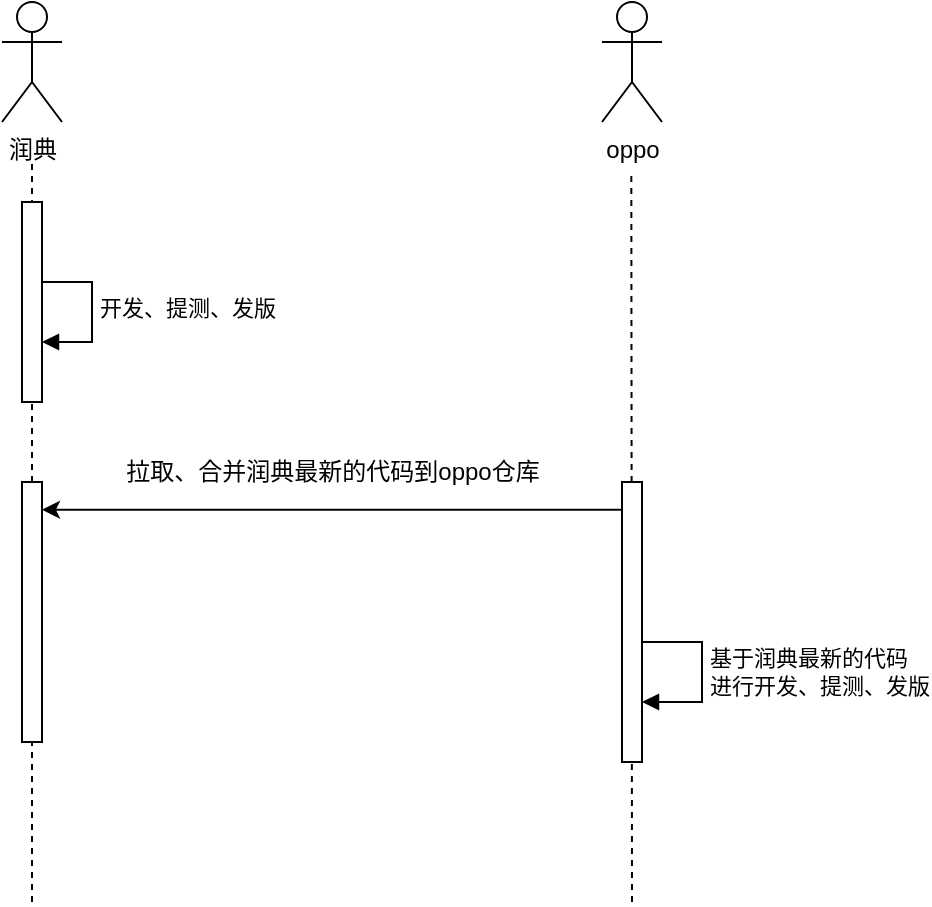 <mxfile version="24.0.5" type="github">
  <diagram name="第 1 页" id="v4PLKLkjullXmdCW0b4M">
    <mxGraphModel dx="1195" dy="622" grid="1" gridSize="10" guides="1" tooltips="1" connect="1" arrows="1" fold="1" page="1" pageScale="1" pageWidth="827" pageHeight="1169" math="0" shadow="0">
      <root>
        <mxCell id="0" />
        <mxCell id="1" parent="0" />
        <mxCell id="cKlX9IGwv4N4A4zVIS19-18" value="开发、提测、发版" style="html=1;align=left;spacingLeft=2;endArrow=block;rounded=0;edgeStyle=orthogonalEdgeStyle;curved=0;rounded=0;" edge="1" target="cKlX9IGwv4N4A4zVIS19-17" parent="1">
          <mxGeometry relative="1" as="geometry">
            <mxPoint x="245" y="270" as="sourcePoint" />
            <Array as="points">
              <mxPoint x="275" y="300" />
            </Array>
          </mxGeometry>
        </mxCell>
        <mxCell id="cKlX9IGwv4N4A4zVIS19-1" value="润典" style="shape=umlActor;verticalLabelPosition=bottom;verticalAlign=top;html=1;" vertex="1" parent="1">
          <mxGeometry x="230" y="130" width="30" height="60" as="geometry" />
        </mxCell>
        <mxCell id="cKlX9IGwv4N4A4zVIS19-2" value="oppo" style="shape=umlActor;verticalLabelPosition=bottom;verticalAlign=top;html=1;" vertex="1" parent="1">
          <mxGeometry x="530" y="130" width="30" height="60" as="geometry" />
        </mxCell>
        <mxCell id="cKlX9IGwv4N4A4zVIS19-7" value="" style="endArrow=none;dashed=1;html=1;rounded=0;" edge="1" parent="1">
          <mxGeometry width="50" height="50" relative="1" as="geometry">
            <mxPoint x="545" y="580" as="sourcePoint" />
            <mxPoint x="544.66" y="214" as="targetPoint" />
          </mxGeometry>
        </mxCell>
        <mxCell id="cKlX9IGwv4N4A4zVIS19-8" value="" style="endArrow=none;dashed=1;html=1;rounded=0;" edge="1" parent="1" source="cKlX9IGwv4N4A4zVIS19-20">
          <mxGeometry width="50" height="50" relative="1" as="geometry">
            <mxPoint x="244.71" y="580" as="sourcePoint" />
            <mxPoint x="245" y="210" as="targetPoint" />
          </mxGeometry>
        </mxCell>
        <mxCell id="cKlX9IGwv4N4A4zVIS19-17" value="" style="html=1;points=[[0,0,0,0,5],[0,1,0,0,-5],[1,0,0,0,5],[1,1,0,0,-5]];perimeter=orthogonalPerimeter;outlineConnect=0;targetShapes=umlLifeline;portConstraint=eastwest;newEdgeStyle={&quot;curved&quot;:0,&quot;rounded&quot;:0};" vertex="1" parent="1">
          <mxGeometry x="240" y="230" width="10" height="100" as="geometry" />
        </mxCell>
        <mxCell id="cKlX9IGwv4N4A4zVIS19-21" value="" style="endArrow=none;dashed=1;html=1;rounded=0;" edge="1" parent="1" target="cKlX9IGwv4N4A4zVIS19-20">
          <mxGeometry width="50" height="50" relative="1" as="geometry">
            <mxPoint x="245" y="580" as="sourcePoint" />
            <mxPoint x="245" y="210" as="targetPoint" />
          </mxGeometry>
        </mxCell>
        <mxCell id="cKlX9IGwv4N4A4zVIS19-20" value="" style="html=1;points=[[0,0,0,0,5],[0,1,0,0,-5],[1,0,0,0,5],[1,1,0,0,-5]];perimeter=orthogonalPerimeter;outlineConnect=0;targetShapes=umlLifeline;portConstraint=eastwest;newEdgeStyle={&quot;curved&quot;:0,&quot;rounded&quot;:0};" vertex="1" parent="1">
          <mxGeometry x="240" y="370" width="10" height="130" as="geometry" />
        </mxCell>
        <mxCell id="cKlX9IGwv4N4A4zVIS19-22" value="" style="endArrow=classic;endFill=1;html=1;rounded=0;" edge="1" parent="1" target="cKlX9IGwv4N4A4zVIS19-20">
          <mxGeometry width="160" relative="1" as="geometry">
            <mxPoint x="540" y="383.86" as="sourcePoint" />
            <mxPoint x="270" y="460" as="targetPoint" />
          </mxGeometry>
        </mxCell>
        <mxCell id="cKlX9IGwv4N4A4zVIS19-26" value="拉取、合并润典最新的代码到oppo仓库" style="text;html=1;align=center;verticalAlign=middle;resizable=0;points=[];autosize=1;strokeColor=none;fillColor=none;" vertex="1" parent="1">
          <mxGeometry x="280" y="350" width="230" height="30" as="geometry" />
        </mxCell>
        <mxCell id="cKlX9IGwv4N4A4zVIS19-30" value="" style="html=1;points=[[0,0,0,0,5],[0,1,0,0,-5],[1,0,0,0,5],[1,1,0,0,-5]];perimeter=orthogonalPerimeter;outlineConnect=0;targetShapes=umlLifeline;portConstraint=eastwest;newEdgeStyle={&quot;curved&quot;:0,&quot;rounded&quot;:0};" vertex="1" parent="1">
          <mxGeometry x="540" y="370" width="10" height="140" as="geometry" />
        </mxCell>
        <mxCell id="cKlX9IGwv4N4A4zVIS19-31" value="基于润典最新的代码&lt;div&gt;进行开发、提测、发版&lt;/div&gt;" style="html=1;align=left;spacingLeft=2;endArrow=block;rounded=0;edgeStyle=orthogonalEdgeStyle;curved=0;rounded=0;" edge="1" target="cKlX9IGwv4N4A4zVIS19-30" parent="1">
          <mxGeometry relative="1" as="geometry">
            <mxPoint x="550" y="450" as="sourcePoint" />
            <Array as="points">
              <mxPoint x="580" y="450" />
              <mxPoint x="580" y="480" />
            </Array>
            <mxPoint x="555" y="480" as="targetPoint" />
          </mxGeometry>
        </mxCell>
      </root>
    </mxGraphModel>
  </diagram>
</mxfile>
